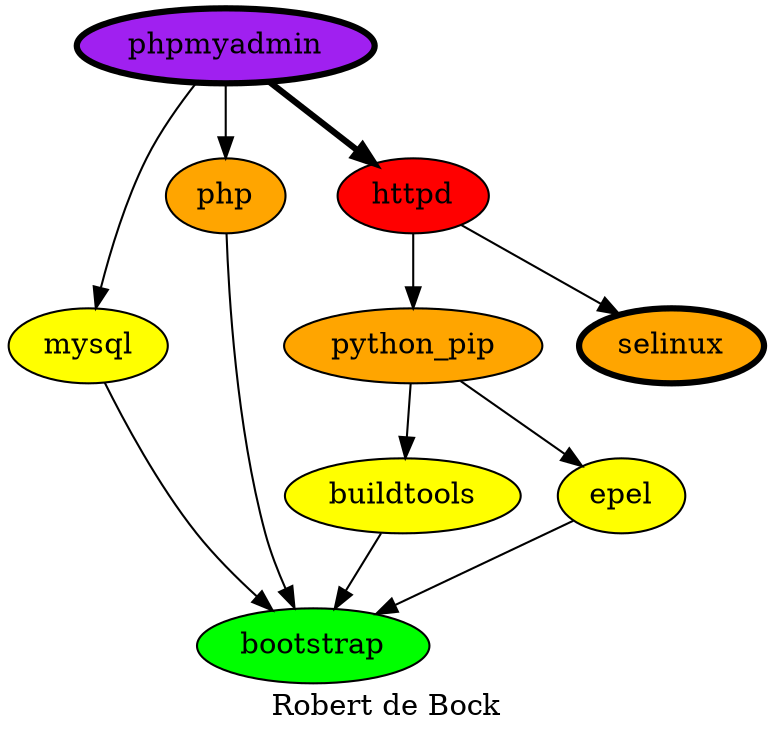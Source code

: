 digraph PhiloDilemma {
  label = "Robert de Bock" ;
  overlap=false
  {
    bootstrap [fillcolor=green style=filled]
    buildtools [fillcolor=yellow style=filled]
    epel [fillcolor=yellow style=filled]
    mysql [fillcolor=yellow style=filled]
    "python_pip" [fillcolor=orange style=filled]
    php [fillcolor=orange style=filled]
    httpd [fillcolor=red style=filled]
    phpmyadmin [fillcolor=purple style=filled penwidth=3]
    selinux [fillcolor=orange style=filled penwidth=3]
  }
  {buildtools epel mysql php} -> bootstrap
  "python_pip" -> {buildtools epel}
  httpd -> {"python_pip" selinux}
  phpmyadmin -> {mysql php}
  phpmyadmin -> httpd [penwidth=3]
}
